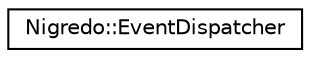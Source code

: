 digraph "Graphical Class Hierarchy"
{
  edge [fontname="Helvetica",fontsize="10",labelfontname="Helvetica",labelfontsize="10"];
  node [fontname="Helvetica",fontsize="10",shape=record];
  rankdir="LR";
  Node1 [label="Nigredo::EventDispatcher",height=0.2,width=0.4,color="black", fillcolor="white", style="filled",URL="$class_nigredo_1_1_event_dispatcher.html"];
}
